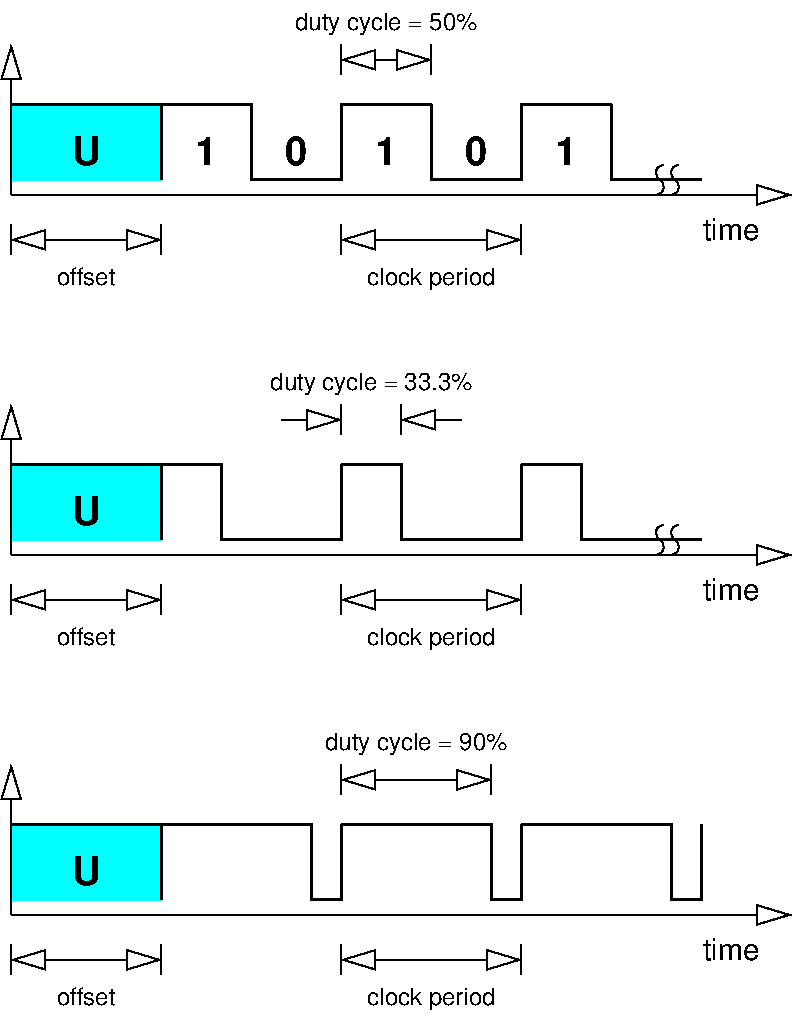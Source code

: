 #FIG 3.2
Landscape
Center
Inches
A4 
100.0
Single
-2
1200 2
2 2 0 1 3 3 102 1 20  1.00 0 0 0 0 0 5
      450 1575 1575 1575 1575 2137 450 2137 450 1575
2 2 0 1 3 3 102 1 20  1.00 0 0 0 0 0 5
      450 6975 1575 6975 1575 7537 450 7537 450 6975
2 2 0 1 3 3 102 1 20  1.00 0 0 0 0 0 5
      450 4275 1575 4275 1575 4837 450 4837 450 4275
2 1 0 1 0 0 100 1 -1  0  0 0 12 1 0 2
  1 0 1.0 144.00 240.00
       450 2250 450 1125
2 1 0 1 0 0 100 1 -1  0  0 0 12 1 0 2
  1 0 1.0 144.00 240.00
       450 2250 6300 2250
2 1 0 2 0 0 100 1 -1  0  0 0 12 0 0 6
       450 1575 2250 1575 2250 2137 2925 2137
       2925 1575 3600 1575
2 1 0 1 0 0 100 1 -1  0  0 0 12 1 1 2
  1 0 1.0 144.00 240.00
  1 0 1.0 144.00 240.00
       450 2587 1575 2587
2 1 0 1 0 0 100 1 -1  0  0 0 12 1 1 2
  1 0 1.0 144.00 240.00
  1 0 1.0 144.00 240.00
       2925 2587 4275 2587
4 1 0 100 1 16 15.0 0.0 4 320.0 448.0 5850 2587 time\001
2 1 0 2 0 0 100 1 -1  0  0 0 9 0 0 5
       3600 1575 3600 2137 4275 2137 4275 1575
       4950 1575
2 1 0 2 0 0 100 1 -1  0  0 0 9 0 0 3
       4950 1575 4950 2137 5625 2137
4 1 0 100 1 16 12.0 0.0 4 256.0 1056.0 3600 2925 clock period\001
4 1 0 100 1 16 12.0 0.0 4 256.0 480.0 1012 2925 offset\001
2 1 0 2 0 0 100 1 -1  0  0 0 9 0 0 2
       1575 1575 1575 2137
2 1 0 1 0 0 100 1 -1  0  0 0 12 1 1 2
  1 0 1.0 144.00 240.00
  1 0 1.0 144.00 240.00
       2925 1237 3600 1237
4 1 0 100 1 16 12.0 0.0 4 256.0 1440.0 3262 1012 duty cycle = 50%\001
3 2 0 1 0 0 100 1 -1  0  0 0 0 4
       5456 4724 5400 4780 5456 4893 5400 4949
       0.0000 -1.0000 -1.0000 0.0000
3 2 0 1 0 0 100 1 -1  0  0 0 0 4
       5343 4724 5287 4780 5343 4893 5287 4949
       0.0000 -1.0000 -1.0000 0.0000
3 2 0 1 0 0 100 1 -1  0  0 0 0 4
       5456 2024 5400 2080 5456 2193 5400 2249
       0.0000 -1.0000 -1.0000 0.0000
3 2 0 1 0 0 100 1 -1  0  0 0 0 4
       5343 2024 5287 2080 5343 2193 5287 2249
       0.0000 -1.0000 -1.0000 0.0000
2 1 0 2 0 0 100 1 -1  0  0 0 9 0 0 2
       450 6975 1575 6975
2 1 0 2 0 0 100 1 -1  0  0 0 9 0 0 5
       4275 6975 5400 6975 5400 7537 5625 7537
       5625 6975
2 1 0 2 0 0 100 1 -1  0  0 0 9 0 0 5
       2925 6975 4050 6975 4050 7537 4275 7537
       4275 6975
2 1 0 2 0 0 100 1 -1  0  0 0 9 0 0 5
       1575 6975 2700 6975 2700 7537 2925 7537
       2925 6975
4 1 0 100 1 16 12.0 0.0 4 256.0 1440.0 3487 6412 duty cycle = 90%\001
2 1 0 1 0 0 100 1 -1  0  0 0 12 1 1 2
  1 0 1.0 144.00 240.00
  1 0 1.0 144.00 240.00
       2925 6637 4050 6637
2 1 0 2 0 0 100 1 -1  0  0 0 9 0 0 2
       1575 6975 1575 7537
4 1 0 100 1 16 12.0 0.0 4 256.0 480.0 1012 8325 offset\001
4 1 0 100 1 16 12.0 0.0 4 256.0 1056.0 3600 8325 clock period\001
4 1 0 100 1 16 15.0 0.0 4 320.0 448.0 5850 7987 time\001
2 1 0 1 0 0 100 1 -1  0  0 0 12 1 1 2
  1 0 1.0 144.00 240.00
  1 0 1.0 144.00 240.00
       2925 7987 4275 7987
2 1 0 1 0 0 100 1 -1  0  0 0 12 1 1 2
  1 0 1.0 144.00 240.00
  1 0 1.0 144.00 240.00
       450 7987 1575 7987
2 1 0 1 0 0 100 1 -1  0  0 0 12 1 0 2
  1 0 1.0 144.00 240.00
       450 7650 6300 7650
2 1 0 1 0 0 100 1 -1  0  0 0 12 1 0 2
  1 0 1.0 144.00 240.00
       450 7650 450 6525
4 1 0 100 1 16 12.0 0.0 4 256.0 1600.0 3150 3712 duty cycle = 33.3%\001
2 1 0 1 0 0 100 1 -1  0  0 0 9 1 0 2
  1 0 1.0 144.00 240.00
       3825 3937 3375 3937
2 1 0 1 0 0 100 1 -1  0  0 0 9 1 0 2
  1 0 1.0 144.00 240.00
       2475 3937 2925 3937
2 1 0 2 0 0 100 1 -1  0  0 0 9 0 0 4
       4275 4275 4725 4275 4725 4837 5625 4837
2 1 0 2 0 0 100 1 -1  0  0 0 9 0 0 5
       2925 4275 3375 4275 3375 4837 4275 4837
       4275 4275
2 1 0 2 0 0 100 1 -1  0  0 0 9 0 0 2
       450 4275 1575 4275
2 1 0 2 0 0 100 1 -1  0  0 0 9 0 0 5
       1575 4275 2025 4275 2025 4837 2925 4837
       2925 4275
2 1 0 2 0 0 100 1 -1  0  0 0 9 0 0 2
       1575 4275 1575 4837
4 1 0 100 1 16 12.0 0.0 4 256.0 480.0 1012 5625 offset\001
4 1 0 100 1 16 12.0 0.0 4 256.0 1056.0 3600 5625 clock period\001
4 1 0 100 1 16 15.0 0.0 4 320.0 448.0 5850 5287 time\001
2 1 0 1 0 0 100 1 -1  0  0 0 12 1 1 2
  1 0 1.0 144.00 240.00
  1 0 1.0 144.00 240.00
       2925 5287 4275 5287
2 1 0 1 0 0 100 1 -1  0  0 0 12 1 1 2
  1 0 1.0 144.00 240.00
  1 0 1.0 144.00 240.00
       450 5287 1575 5287
2 1 0 1 0 0 100 1 -1  0  0 0 12 1 0 2
  1 0 1.0 144.00 240.00
       450 4950 6300 4950
2 1 0 1 0 0 100 1 -1  0  0 0 12 1 0 2
  1 0 1.0 144.00 240.00
       450 4950 450 3825
2 1 0 1 0 3 99 1 -1  0  0 0 12 0 0 2
       1574 2475 1574 2700
2 1 0 1 0 3 99 1 -1  0  0 0 12 0 0 2
       2925 2475 2925 2700
4 1 0 99 1 18 20.0 0.0 4 416.0 176.0 2587 2025 0\001
4 1 0 99 1 18 20.0 0.0 4 416.0 176.0 3262 2025 1\001
2 1 0 1 0 3 99 1 -1  0  0 0 12 0 0 2
       450 2475 450 2700
4 1 0 99 1 18 20.0 0.0 4 416.0 176.0 3937 2025 0\001
4 1 0 99 1 18 20.0 0.0 4 416.0 176.0 4612 2025 1\001
2 1 0 1 0 3 99 1 -1  0  0 0 12 0 0 2
       4275 2475 4275 2700
4 1 0 99 1 18 20.0 0.0 4 416.0 224.0 1012 2025 U\001
4 1 0 99 1 18 20.0 0.0 4 416.0 176.0 1912 2025 1\001
2 1 0 1 0 3 99 1 -1  0  0 0 12 0 0 2
       2925 1125 2925 1350
2 1 0 1 0 3 99 1 -1  0  0 0 12 0 0 2
       3600 1125 3600 1350
2 1 0 1 0 3 99 1 -1  0  0 0 12 0 0 2
       4050 6525 4050 6750
2 1 0 1 0 3 99 1 -1  0  0 0 12 0 0 2
       2925 6525 2925 6750
4 1 0 99 1 18 20.0 0.0 4 416.0 224.0 1012 7425 U\001
2 1 0 1 0 3 99 1 -1  0  0 0 12 0 0 2
       4275 7875 4275 8100
2 1 0 1 0 3 99 1 -1  0  0 0 12 0 0 2
       450 7875 450 8100
2 1 0 1 0 3 99 1 -1  0  0 0 12 0 0 2
       2925 7875 2925 8100
2 1 0 1 0 3 99 1 -1  0  0 0 12 0 0 2
       1574 7875 1574 8100
2 1 0 1 0 3 99 1 -1  0  0 0 12 0 0 2
       3375 3825 3375 4050
2 1 0 1 0 3 99 1 -1  0  0 0 12 0 0 2
       2925 3825 2925 4050
4 1 0 99 1 18 20.0 0.0 4 416.0 224.0 1012 4725 U\001
2 1 0 1 0 3 99 1 -1  0  0 0 12 0 0 2
       4275 5175 4275 5400
2 1 0 1 0 3 99 1 -1  0  0 0 12 0 0 2
       450 5175 450 5400
2 1 0 1 0 3 99 1 -1  0  0 0 12 0 0 2
       2925 5175 2925 5400
2 1 0 1 0 3 99 1 -1  0  0 0 12 0 0 2
       1574 5175 1574 5400
